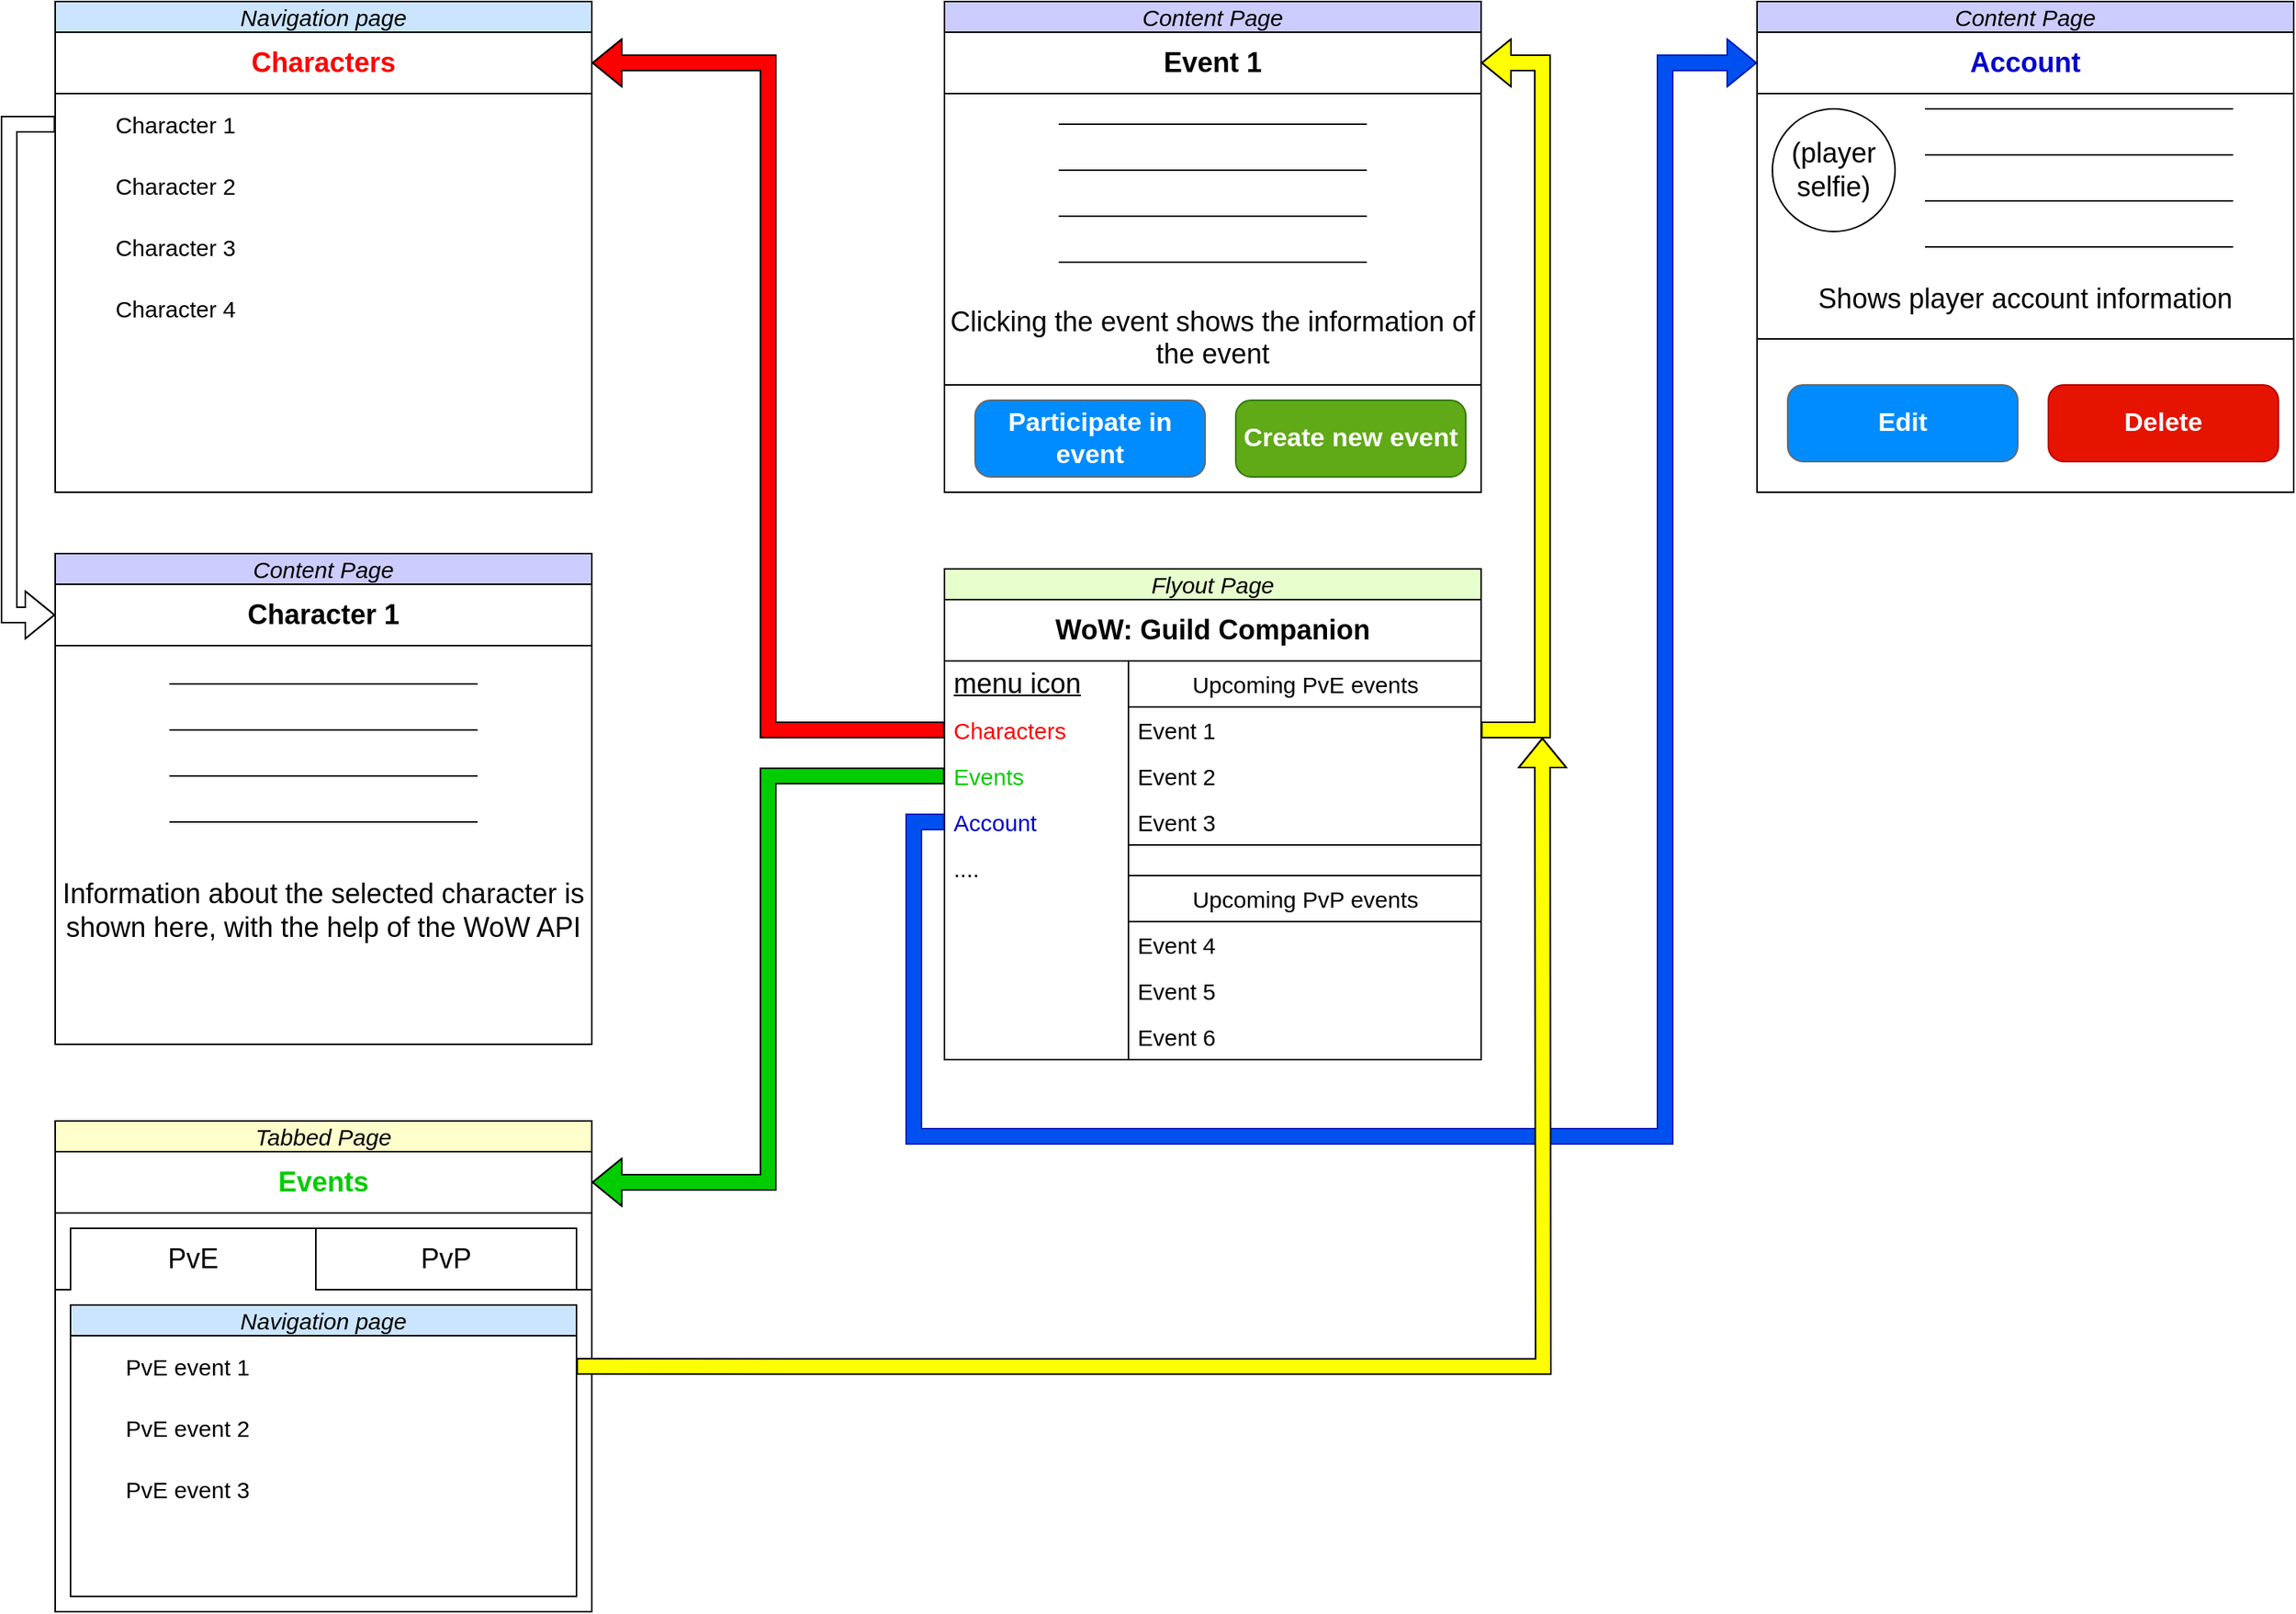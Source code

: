 <mxfile version="15.5.0" type="device"><diagram name="Page-1" id="f1b7ffb7-ca1e-a977-7cf5-a751b3c06c05"><mxGraphModel dx="1422" dy="762" grid="1" gridSize="10" guides="1" tooltips="1" connect="1" arrows="1" fold="1" page="1" pageScale="1" pageWidth="826" pageHeight="1169" background="none" math="0" shadow="0"><root><mxCell id="0"/><mxCell id="1" parent="0"/><mxCell id="xw2EmGuIrIeb_061qD4T-61" value="" style="rounded=0;whiteSpace=wrap;html=1;" vertex="1" parent="1"><mxGeometry x="640" y="430" width="350" height="290" as="geometry"/></mxCell><mxCell id="xw2EmGuIrIeb_061qD4T-62" value="&lt;font style=&quot;font-size: 18px&quot;&gt;&lt;b&gt;WoW: Guild Companion&lt;/b&gt;&lt;/font&gt;" style="rounded=0;whiteSpace=wrap;html=1;" vertex="1" parent="1"><mxGeometry x="640" y="420" width="350" height="40" as="geometry"/></mxCell><mxCell id="xw2EmGuIrIeb_061qD4T-76" value="" style="rounded=0;whiteSpace=wrap;html=1;glass=0;labelBackgroundColor=none;sketch=0;fontSize=15;align=center;" vertex="1" parent="1"><mxGeometry x="640" y="460" width="120" height="260" as="geometry"/></mxCell><mxCell id="xw2EmGuIrIeb_061qD4T-139" style="edgeStyle=orthogonalEdgeStyle;shape=flexArrow;rounded=0;orthogonalLoop=1;jettySize=auto;html=1;exitX=0;exitY=0.5;exitDx=0;exitDy=0;entryX=1;entryY=0.5;entryDx=0;entryDy=0;fontSize=18;strokeColor=default;fillColor=#FF0000;" edge="1" parent="1" source="xw2EmGuIrIeb_061qD4T-75" target="xw2EmGuIrIeb_061qD4T-89"><mxGeometry relative="1" as="geometry"/></mxCell><mxCell id="xw2EmGuIrIeb_061qD4T-75" value="&lt;font color=&quot;#ff0000&quot;&gt;Characters&lt;/font&gt;" style="text;strokeColor=none;fillColor=none;align=left;verticalAlign=middle;spacingLeft=4;spacingRight=4;overflow=hidden;points=[[0,0.5],[1,0.5]];portConstraint=eastwest;rotatable=0;glass=0;labelBackgroundColor=none;sketch=0;fontSize=15;html=1;" vertex="1" parent="1"><mxGeometry x="640" y="490" width="120" height="30" as="geometry"/></mxCell><mxCell id="xw2EmGuIrIeb_061qD4T-143" style="edgeStyle=orthogonalEdgeStyle;shape=flexArrow;rounded=0;orthogonalLoop=1;jettySize=auto;html=1;exitX=0;exitY=0.5;exitDx=0;exitDy=0;fontSize=18;entryX=0;entryY=0.5;entryDx=0;entryDy=0;fillColor=#0050ef;strokeColor=#001DBC;" edge="1" parent="1" source="xw2EmGuIrIeb_061qD4T-77" target="xw2EmGuIrIeb_061qD4T-146"><mxGeometry relative="1" as="geometry"><mxPoint x="1180" y="810" as="targetPoint"/><Array as="points"><mxPoint x="620" y="565"/><mxPoint x="620" y="770"/><mxPoint x="1110" y="770"/><mxPoint x="1110" y="70"/></Array></mxGeometry></mxCell><mxCell id="xw2EmGuIrIeb_061qD4T-77" value="&lt;font color=&quot;#0000cc&quot;&gt;Account&lt;/font&gt;" style="text;strokeColor=none;fillColor=none;align=left;verticalAlign=middle;spacingLeft=4;spacingRight=4;overflow=hidden;points=[[0,0.5],[1,0.5]];portConstraint=eastwest;rotatable=0;glass=0;labelBackgroundColor=none;sketch=0;fontSize=15;html=1;" vertex="1" parent="1"><mxGeometry x="640" y="550" width="120" height="30" as="geometry"/></mxCell><mxCell id="xw2EmGuIrIeb_061qD4T-138" style="edgeStyle=orthogonalEdgeStyle;shape=flexArrow;rounded=0;orthogonalLoop=1;jettySize=auto;html=1;exitX=0;exitY=0.5;exitDx=0;exitDy=0;entryX=1;entryY=0.5;entryDx=0;entryDy=0;fontSize=18;fillColor=#00CC00;" edge="1" parent="1" source="xw2EmGuIrIeb_061qD4T-78" target="xw2EmGuIrIeb_061qD4T-123"><mxGeometry relative="1" as="geometry"/></mxCell><mxCell id="xw2EmGuIrIeb_061qD4T-78" value="&lt;font color=&quot;#00cc00&quot;&gt;Events&lt;/font&gt;" style="text;strokeColor=none;fillColor=none;align=left;verticalAlign=middle;spacingLeft=4;spacingRight=4;overflow=hidden;points=[[0,0.5],[1,0.5]];portConstraint=eastwest;rotatable=0;glass=0;labelBackgroundColor=none;sketch=0;fontSize=15;html=1;" vertex="1" parent="1"><mxGeometry x="640" y="520" width="120" height="30" as="geometry"/></mxCell><mxCell id="xw2EmGuIrIeb_061qD4T-79" value="...." style="text;strokeColor=none;fillColor=none;align=left;verticalAlign=middle;spacingLeft=4;spacingRight=4;overflow=hidden;points=[[0,0.5],[1,0.5]];portConstraint=eastwest;rotatable=0;glass=0;labelBackgroundColor=none;sketch=0;fontSize=15;html=1;" vertex="1" parent="1"><mxGeometry x="640" y="580" width="120" height="30" as="geometry"/></mxCell><mxCell id="xw2EmGuIrIeb_061qD4T-81" value="Upcoming PvE events" style="swimlane;fontStyle=0;childLayout=stackLayout;horizontal=1;startSize=30;horizontalStack=0;resizeParent=1;resizeParentMax=0;resizeLast=0;collapsible=1;marginBottom=0;glass=0;labelBackgroundColor=none;sketch=0;fontSize=15;align=center;verticalAlign=middle;html=1;swimlaneLine=1;shadow=0;" vertex="1" parent="1"><mxGeometry x="760" y="460" width="230" height="120" as="geometry"/></mxCell><mxCell id="xw2EmGuIrIeb_061qD4T-82" value="Event 1" style="text;strokeColor=none;fillColor=none;align=left;verticalAlign=middle;spacingLeft=4;spacingRight=4;overflow=hidden;points=[[0,0.5],[1,0.5]];portConstraint=eastwest;rotatable=0;glass=0;labelBackgroundColor=none;sketch=0;fontSize=15;html=1;" vertex="1" parent="xw2EmGuIrIeb_061qD4T-81"><mxGeometry y="30" width="230" height="30" as="geometry"/></mxCell><mxCell id="xw2EmGuIrIeb_061qD4T-83" value="Event 2" style="text;strokeColor=none;fillColor=none;align=left;verticalAlign=middle;spacingLeft=4;spacingRight=4;overflow=hidden;points=[[0,0.5],[1,0.5]];portConstraint=eastwest;rotatable=0;glass=0;labelBackgroundColor=none;sketch=0;fontSize=15;html=1;" vertex="1" parent="xw2EmGuIrIeb_061qD4T-81"><mxGeometry y="60" width="230" height="30" as="geometry"/></mxCell><mxCell id="xw2EmGuIrIeb_061qD4T-84" value="Event 3" style="text;strokeColor=none;fillColor=none;align=left;verticalAlign=middle;spacingLeft=4;spacingRight=4;overflow=hidden;points=[[0,0.5],[1,0.5]];portConstraint=eastwest;rotatable=0;glass=0;labelBackgroundColor=none;sketch=0;fontSize=15;html=1;" vertex="1" parent="xw2EmGuIrIeb_061qD4T-81"><mxGeometry y="90" width="230" height="30" as="geometry"/></mxCell><mxCell id="xw2EmGuIrIeb_061qD4T-85" value="&lt;i&gt;Flyout Page&lt;/i&gt;" style="rounded=0;whiteSpace=wrap;html=1;glass=0;labelBackgroundColor=none;sketch=0;fontSize=15;align=center;fillColor=#E6FFCC;" vertex="1" parent="1"><mxGeometry x="640" y="400" width="350" height="20" as="geometry"/></mxCell><mxCell id="xw2EmGuIrIeb_061qD4T-87" value="" style="rounded=0;whiteSpace=wrap;html=1;shadow=0;glass=0;labelBackgroundColor=none;sketch=0;fontSize=15;align=center;verticalAlign=middle;" vertex="1" parent="1"><mxGeometry x="60" y="30" width="350" height="320" as="geometry"/></mxCell><mxCell id="xw2EmGuIrIeb_061qD4T-88" value="&lt;i&gt;Navigation page&lt;/i&gt;" style="rounded=0;whiteSpace=wrap;html=1;shadow=0;glass=0;labelBackgroundColor=none;sketch=0;fontSize=15;align=center;verticalAlign=middle;fillColor=#CCE5FF;" vertex="1" parent="1"><mxGeometry x="60" y="30" width="350" height="20" as="geometry"/></mxCell><mxCell id="xw2EmGuIrIeb_061qD4T-89" value="&lt;b&gt;&lt;font style=&quot;font-size: 18px&quot; color=&quot;#ff0000&quot;&gt;Characters&lt;/font&gt;&lt;/b&gt;" style="rounded=0;whiteSpace=wrap;html=1;shadow=0;glass=0;labelBackgroundColor=none;sketch=0;fontSize=15;align=center;verticalAlign=middle;" vertex="1" parent="1"><mxGeometry x="60" y="50" width="350" height="40" as="geometry"/></mxCell><mxCell id="xw2EmGuIrIeb_061qD4T-90" value="&lt;u&gt;menu icon&lt;/u&gt;" style="text;strokeColor=none;fillColor=none;align=left;verticalAlign=middle;spacingLeft=4;spacingRight=4;overflow=hidden;points=[[0,0.5],[1,0.5]];portConstraint=eastwest;rotatable=0;shadow=0;glass=0;labelBackgroundColor=none;sketch=0;fontSize=18;html=1;" vertex="1" parent="1"><mxGeometry x="640" y="460" width="120" height="30" as="geometry"/></mxCell><mxCell id="xw2EmGuIrIeb_061qD4T-140" style="edgeStyle=orthogonalEdgeStyle;shape=flexArrow;rounded=0;orthogonalLoop=1;jettySize=auto;html=1;exitX=0;exitY=0.5;exitDx=0;exitDy=0;entryX=0;entryY=0.5;entryDx=0;entryDy=0;fontSize=18;" edge="1" parent="1" source="xw2EmGuIrIeb_061qD4T-91" target="xw2EmGuIrIeb_061qD4T-98"><mxGeometry relative="1" as="geometry"><Array as="points"><mxPoint x="30" y="110"/><mxPoint x="30" y="430"/></Array></mxGeometry></mxCell><mxCell id="xw2EmGuIrIeb_061qD4T-91" value="&lt;span&gt;&lt;span style=&quot;white-space: pre&quot;&gt;&#9;&lt;/span&gt;Character 1&lt;/span&gt;" style="text;strokeColor=none;fillColor=none;align=left;verticalAlign=middle;spacingLeft=4;spacingRight=4;overflow=hidden;points=[[0,0.5],[1,0.5]];portConstraint=eastwest;rotatable=0;glass=0;labelBackgroundColor=none;sketch=0;fontSize=15;html=1;" vertex="1" parent="1"><mxGeometry x="60" y="90" width="350" height="40" as="geometry"/></mxCell><mxCell id="xw2EmGuIrIeb_061qD4T-92" value="&lt;span&gt;&lt;span style=&quot;white-space: pre&quot;&gt;&#9;&lt;/span&gt;Character 2&lt;/span&gt;" style="text;strokeColor=none;fillColor=none;align=left;verticalAlign=middle;spacingLeft=4;spacingRight=4;overflow=hidden;points=[[0,0.5],[1,0.5]];portConstraint=eastwest;rotatable=0;glass=0;labelBackgroundColor=none;sketch=0;fontSize=15;html=1;" vertex="1" parent="1"><mxGeometry x="60" y="130" width="350" height="40" as="geometry"/></mxCell><mxCell id="xw2EmGuIrIeb_061qD4T-93" value="&lt;span&gt;&lt;span style=&quot;white-space: pre&quot;&gt;&#9;&lt;/span&gt;Character 3&lt;/span&gt;" style="text;strokeColor=none;fillColor=none;align=left;verticalAlign=middle;spacingLeft=4;spacingRight=4;overflow=hidden;points=[[0,0.5],[1,0.5]];portConstraint=eastwest;rotatable=0;glass=0;labelBackgroundColor=none;sketch=0;fontSize=15;html=1;" vertex="1" parent="1"><mxGeometry x="60" y="170" width="350" height="40" as="geometry"/></mxCell><mxCell id="xw2EmGuIrIeb_061qD4T-94" value="&lt;span&gt;&lt;span style=&quot;white-space: pre&quot;&gt;&#9;&lt;/span&gt;Character 4&lt;/span&gt;" style="text;strokeColor=none;fillColor=none;align=left;verticalAlign=middle;spacingLeft=4;spacingRight=4;overflow=hidden;points=[[0,0.5],[1,0.5]];portConstraint=eastwest;rotatable=0;glass=0;labelBackgroundColor=none;sketch=0;fontSize=15;html=1;" vertex="1" parent="1"><mxGeometry x="60" y="210" width="350" height="40" as="geometry"/></mxCell><mxCell id="xw2EmGuIrIeb_061qD4T-96" value="" style="rounded=0;whiteSpace=wrap;html=1;shadow=0;glass=0;labelBackgroundColor=none;sketch=0;fontSize=15;align=center;verticalAlign=middle;" vertex="1" parent="1"><mxGeometry x="60" y="390" width="350" height="320" as="geometry"/></mxCell><mxCell id="xw2EmGuIrIeb_061qD4T-97" value="&lt;i&gt;Content Page&lt;/i&gt;" style="rounded=0;whiteSpace=wrap;html=1;shadow=0;glass=0;labelBackgroundColor=none;sketch=0;fontSize=15;align=center;verticalAlign=middle;fillColor=#CCCCFF;" vertex="1" parent="1"><mxGeometry x="60" y="390" width="350" height="20" as="geometry"/></mxCell><mxCell id="xw2EmGuIrIeb_061qD4T-98" value="&lt;b&gt;&lt;font style=&quot;font-size: 18px&quot;&gt;Character 1&lt;/font&gt;&lt;/b&gt;" style="rounded=0;whiteSpace=wrap;html=1;shadow=0;glass=0;labelBackgroundColor=none;sketch=0;fontSize=15;align=center;verticalAlign=middle;" vertex="1" parent="1"><mxGeometry x="60" y="410" width="350" height="40" as="geometry"/></mxCell><mxCell id="xw2EmGuIrIeb_061qD4T-105" value="&lt;br&gt;&lt;br&gt;&lt;br&gt;&lt;br&gt;Information about the selected character is shown here, with the help of the WoW API" style="rounded=0;whiteSpace=wrap;html=1;shadow=0;glass=0;labelBackgroundColor=none;sketch=0;fontSize=18;align=center;verticalAlign=middle;" vertex="1" parent="1"><mxGeometry x="60" y="450" width="350" height="260" as="geometry"/></mxCell><mxCell id="xw2EmGuIrIeb_061qD4T-108" value="" style="rounded=0;whiteSpace=wrap;html=1;shadow=0;glass=0;labelBackgroundColor=none;sketch=0;fontSize=15;align=center;verticalAlign=middle;" vertex="1" parent="1"><mxGeometry x="640" y="30" width="350" height="320" as="geometry"/></mxCell><mxCell id="xw2EmGuIrIeb_061qD4T-109" value="&lt;i&gt;Content Page&lt;/i&gt;" style="rounded=0;whiteSpace=wrap;html=1;shadow=0;glass=0;labelBackgroundColor=none;sketch=0;fontSize=15;align=center;verticalAlign=middle;fillColor=#CCCCFF;" vertex="1" parent="1"><mxGeometry x="640" y="30" width="350" height="20" as="geometry"/></mxCell><mxCell id="xw2EmGuIrIeb_061qD4T-110" value="&lt;b&gt;&lt;font style=&quot;font-size: 18px&quot;&gt;Event 1&lt;/font&gt;&lt;/b&gt;" style="rounded=0;whiteSpace=wrap;html=1;shadow=0;glass=0;labelBackgroundColor=none;sketch=0;fontSize=15;align=center;verticalAlign=middle;" vertex="1" parent="1"><mxGeometry x="640" y="50" width="350" height="40" as="geometry"/></mxCell><mxCell id="xw2EmGuIrIeb_061qD4T-111" value="&lt;br&gt;&lt;br&gt;&lt;br&gt;&lt;br&gt;&lt;br&gt;&lt;br&gt;Clicking the event shows the information of the event" style="rounded=0;whiteSpace=wrap;html=1;shadow=0;glass=0;labelBackgroundColor=none;sketch=0;fontSize=18;align=center;verticalAlign=middle;labelPosition=center;verticalLabelPosition=middle;" vertex="1" parent="1"><mxGeometry x="640" y="90" width="350" height="190" as="geometry"/></mxCell><mxCell id="xw2EmGuIrIeb_061qD4T-113" value="Upcoming PvP events" style="swimlane;fontStyle=0;childLayout=stackLayout;horizontal=1;startSize=30;horizontalStack=0;resizeParent=1;resizeParentMax=0;resizeLast=0;collapsible=1;marginBottom=0;glass=0;labelBackgroundColor=none;sketch=0;fontSize=15;align=center;verticalAlign=middle;html=1;swimlaneLine=1;shadow=0;" vertex="1" parent="1"><mxGeometry x="760" y="600" width="230" height="120" as="geometry"/></mxCell><mxCell id="xw2EmGuIrIeb_061qD4T-114" value="Event 4" style="text;strokeColor=none;fillColor=none;align=left;verticalAlign=middle;spacingLeft=4;spacingRight=4;overflow=hidden;points=[[0,0.5],[1,0.5]];portConstraint=eastwest;rotatable=0;glass=0;labelBackgroundColor=none;sketch=0;fontSize=15;html=1;" vertex="1" parent="xw2EmGuIrIeb_061qD4T-113"><mxGeometry y="30" width="230" height="30" as="geometry"/></mxCell><mxCell id="xw2EmGuIrIeb_061qD4T-115" value="Event 5" style="text;strokeColor=none;fillColor=none;align=left;verticalAlign=middle;spacingLeft=4;spacingRight=4;overflow=hidden;points=[[0,0.5],[1,0.5]];portConstraint=eastwest;rotatable=0;glass=0;labelBackgroundColor=none;sketch=0;fontSize=15;html=1;" vertex="1" parent="xw2EmGuIrIeb_061qD4T-113"><mxGeometry y="60" width="230" height="30" as="geometry"/></mxCell><mxCell id="xw2EmGuIrIeb_061qD4T-116" value="Event 6" style="text;strokeColor=none;fillColor=none;align=left;verticalAlign=middle;spacingLeft=4;spacingRight=4;overflow=hidden;points=[[0,0.5],[1,0.5]];portConstraint=eastwest;rotatable=0;glass=0;labelBackgroundColor=none;sketch=0;fontSize=15;html=1;" vertex="1" parent="xw2EmGuIrIeb_061qD4T-113"><mxGeometry y="90" width="230" height="30" as="geometry"/></mxCell><mxCell id="xw2EmGuIrIeb_061qD4T-121" value="" style="rounded=0;whiteSpace=wrap;html=1;shadow=0;glass=0;labelBackgroundColor=none;sketch=0;fontSize=15;align=center;verticalAlign=middle;" vertex="1" parent="1"><mxGeometry x="60" y="760" width="350" height="320" as="geometry"/></mxCell><mxCell id="xw2EmGuIrIeb_061qD4T-122" value="&lt;i&gt;Tabbed Page&lt;/i&gt;" style="rounded=0;whiteSpace=wrap;html=1;shadow=0;glass=0;labelBackgroundColor=none;sketch=0;fontSize=15;align=center;verticalAlign=middle;fillColor=#FFFFCC;" vertex="1" parent="1"><mxGeometry x="60" y="760" width="350" height="20" as="geometry"/></mxCell><mxCell id="xw2EmGuIrIeb_061qD4T-123" value="&lt;b&gt;&lt;font style=&quot;font-size: 18px&quot; color=&quot;#00cc00&quot;&gt;Events&lt;/font&gt;&lt;/b&gt;" style="rounded=0;whiteSpace=wrap;html=1;shadow=0;glass=0;labelBackgroundColor=none;sketch=0;fontSize=15;align=center;verticalAlign=middle;" vertex="1" parent="1"><mxGeometry x="60" y="780" width="350" height="40" as="geometry"/></mxCell><mxCell id="xw2EmGuIrIeb_061qD4T-124" value="" style="rounded=0;whiteSpace=wrap;html=1;shadow=0;glass=0;labelBackgroundColor=none;sketch=0;fontSize=18;align=center;verticalAlign=middle;" vertex="1" parent="1"><mxGeometry x="60" y="820" width="350" height="260" as="geometry"/></mxCell><mxCell id="xw2EmGuIrIeb_061qD4T-125" value="PvE" style="shape=partialRectangle;whiteSpace=wrap;html=1;bottom=1;right=1;left=1;top=0;fillColor=none;routingCenterX=-0.5;shadow=0;glass=0;labelBackgroundColor=none;sketch=0;fontSize=18;align=center;verticalAlign=middle;direction=west;" vertex="1" parent="1"><mxGeometry x="70" y="830" width="160" height="40" as="geometry"/></mxCell><mxCell id="xw2EmGuIrIeb_061qD4T-127" value="PvP" style="rounded=0;whiteSpace=wrap;html=1;shadow=0;glass=0;labelBackgroundColor=none;sketch=0;fontSize=18;align=center;verticalAlign=middle;" vertex="1" parent="1"><mxGeometry x="230" y="830" width="170" height="40" as="geometry"/></mxCell><mxCell id="xw2EmGuIrIeb_061qD4T-132" value="" style="shape=partialRectangle;whiteSpace=wrap;html=1;bottom=1;right=1;left=1;top=0;fillColor=none;routingCenterX=-0.5;shadow=0;glass=0;labelBackgroundColor=none;sketch=0;fontSize=18;align=center;verticalAlign=middle;" vertex="1" parent="1"><mxGeometry x="60" y="830" width="10" height="40" as="geometry"/></mxCell><mxCell id="xw2EmGuIrIeb_061qD4T-133" value="" style="shape=partialRectangle;whiteSpace=wrap;html=1;bottom=1;right=1;left=1;top=0;fillColor=none;routingCenterX=-0.5;shadow=0;glass=0;labelBackgroundColor=none;sketch=0;fontSize=18;align=center;verticalAlign=middle;" vertex="1" parent="1"><mxGeometry x="400" y="830" width="10" height="40" as="geometry"/></mxCell><mxCell id="xw2EmGuIrIeb_061qD4T-142" style="edgeStyle=orthogonalEdgeStyle;shape=flexArrow;rounded=0;orthogonalLoop=1;jettySize=auto;html=1;exitX=1;exitY=0.118;exitDx=0;exitDy=0;fontSize=18;fillColor=#FFFF00;exitPerimeter=0;" edge="1" parent="1" source="xw2EmGuIrIeb_061qD4T-161"><mxGeometry relative="1" as="geometry"><mxPoint x="1030" y="510" as="targetPoint"/></mxGeometry></mxCell><mxCell id="xw2EmGuIrIeb_061qD4T-134" value="&lt;blockquote style=&quot;margin: 0 0 0 40px ; border: none ; padding: 0px&quot;&gt;PvE event 1&lt;/blockquote&gt;" style="text;strokeColor=none;fillColor=none;align=left;verticalAlign=middle;spacingLeft=4;spacingRight=4;overflow=hidden;points=[[0,0.5],[1,0.5]];portConstraint=eastwest;rotatable=0;glass=0;labelBackgroundColor=none;sketch=0;fontSize=15;html=1;" vertex="1" parent="1"><mxGeometry x="60" y="900" width="350" height="40" as="geometry"/></mxCell><mxCell id="xw2EmGuIrIeb_061qD4T-135" value="&lt;blockquote style=&quot;margin: 0 0 0 40px ; border: none ; padding: 0px&quot;&gt;PvE event 2&lt;/blockquote&gt;" style="text;strokeColor=none;fillColor=none;align=left;verticalAlign=middle;spacingLeft=4;spacingRight=4;overflow=hidden;points=[[0,0.5],[1,0.5]];portConstraint=eastwest;rotatable=0;glass=0;labelBackgroundColor=none;sketch=0;fontSize=15;html=1;" vertex="1" parent="1"><mxGeometry x="60" y="940" width="350" height="40" as="geometry"/></mxCell><mxCell id="xw2EmGuIrIeb_061qD4T-136" value="&lt;blockquote style=&quot;margin: 0 0 0 40px ; border: none ; padding: 0px&quot;&gt;PvE event 3&lt;/blockquote&gt;" style="text;strokeColor=none;fillColor=none;align=left;verticalAlign=middle;spacingLeft=4;spacingRight=4;overflow=hidden;points=[[0,0.5],[1,0.5]];portConstraint=eastwest;rotatable=0;glass=0;labelBackgroundColor=none;sketch=0;fontSize=15;html=1;" vertex="1" parent="1"><mxGeometry x="60" y="980" width="350" height="40" as="geometry"/></mxCell><mxCell id="xw2EmGuIrIeb_061qD4T-141" style="edgeStyle=orthogonalEdgeStyle;shape=flexArrow;rounded=0;orthogonalLoop=1;jettySize=auto;html=1;exitX=1;exitY=0.5;exitDx=0;exitDy=0;entryX=1;entryY=0.5;entryDx=0;entryDy=0;fontSize=18;fillColor=#FFFF00;" edge="1" parent="1" source="xw2EmGuIrIeb_061qD4T-82" target="xw2EmGuIrIeb_061qD4T-110"><mxGeometry relative="1" as="geometry"><Array as="points"><mxPoint x="1030" y="505"/><mxPoint x="1030" y="70"/></Array></mxGeometry></mxCell><mxCell id="xw2EmGuIrIeb_061qD4T-144" value="" style="rounded=0;whiteSpace=wrap;html=1;shadow=0;glass=0;labelBackgroundColor=none;sketch=0;fontSize=15;align=center;verticalAlign=middle;" vertex="1" parent="1"><mxGeometry x="1170" y="30" width="350" height="320" as="geometry"/></mxCell><mxCell id="xw2EmGuIrIeb_061qD4T-145" value="&lt;i&gt;Content Page&lt;/i&gt;" style="rounded=0;whiteSpace=wrap;html=1;shadow=0;glass=0;labelBackgroundColor=none;sketch=0;fontSize=15;align=center;verticalAlign=middle;fillColor=#CCCCFF;" vertex="1" parent="1"><mxGeometry x="1170" y="30" width="350" height="20" as="geometry"/></mxCell><mxCell id="xw2EmGuIrIeb_061qD4T-146" value="&lt;b&gt;&lt;font style=&quot;font-size: 18px&quot; color=&quot;#0000cc&quot;&gt;Account&lt;/font&gt;&lt;/b&gt;" style="rounded=0;whiteSpace=wrap;html=1;shadow=0;glass=0;labelBackgroundColor=none;sketch=0;fontSize=15;align=center;verticalAlign=middle;" vertex="1" parent="1"><mxGeometry x="1170" y="50" width="350" height="40" as="geometry"/></mxCell><mxCell id="xw2EmGuIrIeb_061qD4T-147" value="&lt;br&gt;&lt;br&gt;&lt;br&gt;&lt;br&gt;&lt;br&gt;Shows player account information" style="rounded=0;whiteSpace=wrap;html=1;shadow=0;glass=0;labelBackgroundColor=none;sketch=0;fontSize=18;align=center;verticalAlign=middle;" vertex="1" parent="1"><mxGeometry x="1170" y="90" width="350" height="160" as="geometry"/></mxCell><mxCell id="xw2EmGuIrIeb_061qD4T-148" value="Participate in event" style="strokeWidth=1;shadow=0;dashed=0;align=center;html=1;shape=mxgraph.mockup.buttons.button;strokeColor=#666666;fontColor=#ffffff;mainText=;buttonStyle=round;fontSize=17;fontStyle=1;fillColor=#008cff;whiteSpace=wrap;glass=0;labelBackgroundColor=none;sketch=0;" vertex="1" parent="1"><mxGeometry x="660" y="290" width="150" height="50" as="geometry"/></mxCell><mxCell id="xw2EmGuIrIeb_061qD4T-149" value="Edit" style="strokeWidth=1;shadow=0;dashed=0;align=center;html=1;shape=mxgraph.mockup.buttons.button;strokeColor=#666666;fontColor=#ffffff;mainText=;buttonStyle=round;fontSize=17;fontStyle=1;fillColor=#008cff;whiteSpace=wrap;glass=0;labelBackgroundColor=none;sketch=0;" vertex="1" parent="1"><mxGeometry x="1190" y="280" width="150" height="50" as="geometry"/></mxCell><mxCell id="xw2EmGuIrIeb_061qD4T-150" value="Delete" style="strokeWidth=1;shadow=0;dashed=0;align=center;html=1;shape=mxgraph.mockup.buttons.button;strokeColor=#B20000;mainText=;buttonStyle=round;fontSize=17;fontStyle=1;fillColor=#e51400;whiteSpace=wrap;glass=0;labelBackgroundColor=none;sketch=0;fontColor=#ffffff;" vertex="1" parent="1"><mxGeometry x="1360" y="280" width="150" height="50" as="geometry"/></mxCell><mxCell id="xw2EmGuIrIeb_061qD4T-151" value="(player selfie)" style="ellipse;whiteSpace=wrap;html=1;aspect=fixed;shadow=0;glass=0;labelBackgroundColor=none;sketch=0;fontSize=18;align=center;verticalAlign=middle;" vertex="1" parent="1"><mxGeometry x="1180" y="100" width="80" height="80" as="geometry"/></mxCell><mxCell id="xw2EmGuIrIeb_061qD4T-152" value="" style="shape=partialRectangle;whiteSpace=wrap;html=1;left=0;right=0;fillColor=none;shadow=0;glass=0;labelBackgroundColor=none;sketch=0;fontSize=18;align=center;verticalAlign=middle;" vertex="1" parent="1"><mxGeometry x="1280" y="100" width="200" height="30" as="geometry"/></mxCell><mxCell id="xw2EmGuIrIeb_061qD4T-153" value="" style="shape=partialRectangle;whiteSpace=wrap;html=1;left=0;right=0;fillColor=none;shadow=0;glass=0;labelBackgroundColor=none;sketch=0;fontSize=18;align=center;verticalAlign=middle;" vertex="1" parent="1"><mxGeometry x="1280" y="160" width="200" height="30" as="geometry"/></mxCell><mxCell id="xw2EmGuIrIeb_061qD4T-154" value="" style="shape=partialRectangle;whiteSpace=wrap;html=1;left=0;right=0;fillColor=none;shadow=0;glass=0;labelBackgroundColor=none;sketch=0;fontSize=18;align=center;verticalAlign=middle;" vertex="1" parent="1"><mxGeometry x="715" y="110" width="200" height="30" as="geometry"/></mxCell><mxCell id="xw2EmGuIrIeb_061qD4T-155" value="" style="shape=partialRectangle;whiteSpace=wrap;html=1;left=0;right=0;fillColor=none;shadow=0;glass=0;labelBackgroundColor=none;sketch=0;fontSize=18;align=center;verticalAlign=middle;" vertex="1" parent="1"><mxGeometry x="715" y="170" width="200" height="30" as="geometry"/></mxCell><mxCell id="xw2EmGuIrIeb_061qD4T-156" value="" style="shape=partialRectangle;whiteSpace=wrap;html=1;left=0;right=0;fillColor=none;shadow=0;glass=0;labelBackgroundColor=none;sketch=0;fontSize=18;align=center;verticalAlign=middle;" vertex="1" parent="1"><mxGeometry x="135" y="475" width="200" height="30" as="geometry"/></mxCell><mxCell id="xw2EmGuIrIeb_061qD4T-157" value="" style="shape=partialRectangle;whiteSpace=wrap;html=1;left=0;right=0;fillColor=none;shadow=0;glass=0;labelBackgroundColor=none;sketch=0;fontSize=18;align=center;verticalAlign=middle;" vertex="1" parent="1"><mxGeometry x="135" y="535" width="200" height="30" as="geometry"/></mxCell><mxCell id="xw2EmGuIrIeb_061qD4T-158" value="Create new event" style="strokeWidth=1;shadow=0;dashed=0;align=center;html=1;shape=mxgraph.mockup.buttons.button;strokeColor=#2D7600;fontColor=#ffffff;mainText=;buttonStyle=round;fontSize=17;fontStyle=1;fillColor=#60a917;whiteSpace=wrap;glass=0;labelBackgroundColor=none;sketch=0;" vertex="1" parent="1"><mxGeometry x="830" y="290" width="150" height="50" as="geometry"/></mxCell><mxCell id="xw2EmGuIrIeb_061qD4T-159" value="&lt;i&gt;Navigation page&lt;/i&gt;" style="rounded=0;whiteSpace=wrap;html=1;shadow=0;glass=0;labelBackgroundColor=none;sketch=0;fontSize=15;align=center;verticalAlign=middle;fillColor=#CCE5FF;" vertex="1" parent="1"><mxGeometry x="70" y="880" width="330" height="20" as="geometry"/></mxCell><mxCell id="xw2EmGuIrIeb_061qD4T-161" value="" style="rounded=0;whiteSpace=wrap;html=1;shadow=0;glass=0;labelBackgroundColor=none;sketch=0;fontSize=18;fontColor=#00CC00;fillColor=none;align=center;verticalAlign=middle;" vertex="1" parent="1"><mxGeometry x="70" y="900" width="330" height="170" as="geometry"/></mxCell></root></mxGraphModel></diagram></mxfile>